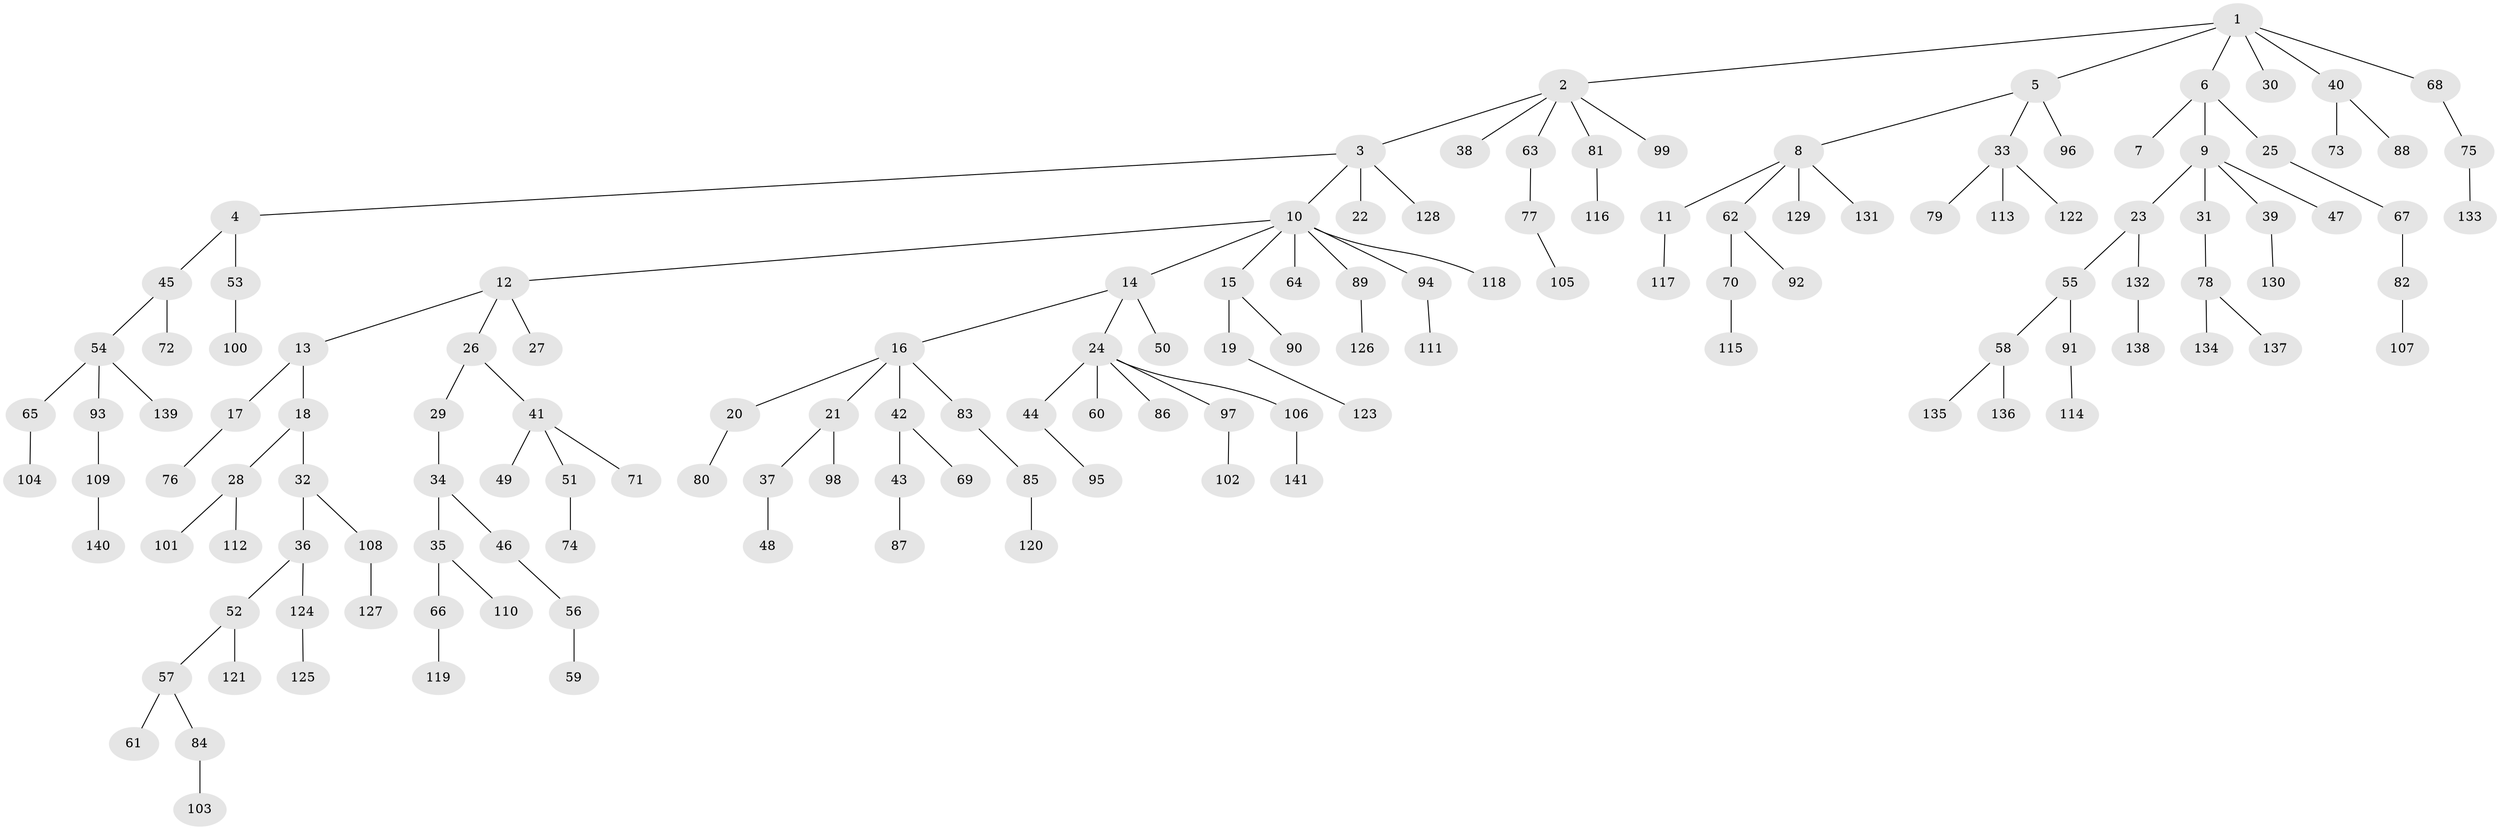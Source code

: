 // coarse degree distribution, {5: 0.05555555555555555, 6: 0.011111111111111112, 3: 0.1, 4: 0.06666666666666667, 9: 0.011111111111111112, 1: 0.5444444444444444, 2: 0.2111111111111111}
// Generated by graph-tools (version 1.1) at 2025/42/03/06/25 10:42:03]
// undirected, 141 vertices, 140 edges
graph export_dot {
graph [start="1"]
  node [color=gray90,style=filled];
  1;
  2;
  3;
  4;
  5;
  6;
  7;
  8;
  9;
  10;
  11;
  12;
  13;
  14;
  15;
  16;
  17;
  18;
  19;
  20;
  21;
  22;
  23;
  24;
  25;
  26;
  27;
  28;
  29;
  30;
  31;
  32;
  33;
  34;
  35;
  36;
  37;
  38;
  39;
  40;
  41;
  42;
  43;
  44;
  45;
  46;
  47;
  48;
  49;
  50;
  51;
  52;
  53;
  54;
  55;
  56;
  57;
  58;
  59;
  60;
  61;
  62;
  63;
  64;
  65;
  66;
  67;
  68;
  69;
  70;
  71;
  72;
  73;
  74;
  75;
  76;
  77;
  78;
  79;
  80;
  81;
  82;
  83;
  84;
  85;
  86;
  87;
  88;
  89;
  90;
  91;
  92;
  93;
  94;
  95;
  96;
  97;
  98;
  99;
  100;
  101;
  102;
  103;
  104;
  105;
  106;
  107;
  108;
  109;
  110;
  111;
  112;
  113;
  114;
  115;
  116;
  117;
  118;
  119;
  120;
  121;
  122;
  123;
  124;
  125;
  126;
  127;
  128;
  129;
  130;
  131;
  132;
  133;
  134;
  135;
  136;
  137;
  138;
  139;
  140;
  141;
  1 -- 2;
  1 -- 5;
  1 -- 6;
  1 -- 30;
  1 -- 40;
  1 -- 68;
  2 -- 3;
  2 -- 38;
  2 -- 63;
  2 -- 81;
  2 -- 99;
  3 -- 4;
  3 -- 10;
  3 -- 22;
  3 -- 128;
  4 -- 45;
  4 -- 53;
  5 -- 8;
  5 -- 33;
  5 -- 96;
  6 -- 7;
  6 -- 9;
  6 -- 25;
  8 -- 11;
  8 -- 62;
  8 -- 129;
  8 -- 131;
  9 -- 23;
  9 -- 31;
  9 -- 39;
  9 -- 47;
  10 -- 12;
  10 -- 14;
  10 -- 15;
  10 -- 64;
  10 -- 89;
  10 -- 94;
  10 -- 118;
  11 -- 117;
  12 -- 13;
  12 -- 26;
  12 -- 27;
  13 -- 17;
  13 -- 18;
  14 -- 16;
  14 -- 24;
  14 -- 50;
  15 -- 19;
  15 -- 90;
  16 -- 20;
  16 -- 21;
  16 -- 42;
  16 -- 83;
  17 -- 76;
  18 -- 28;
  18 -- 32;
  19 -- 123;
  20 -- 80;
  21 -- 37;
  21 -- 98;
  23 -- 55;
  23 -- 132;
  24 -- 44;
  24 -- 60;
  24 -- 86;
  24 -- 97;
  24 -- 106;
  25 -- 67;
  26 -- 29;
  26 -- 41;
  28 -- 101;
  28 -- 112;
  29 -- 34;
  31 -- 78;
  32 -- 36;
  32 -- 108;
  33 -- 79;
  33 -- 113;
  33 -- 122;
  34 -- 35;
  34 -- 46;
  35 -- 66;
  35 -- 110;
  36 -- 52;
  36 -- 124;
  37 -- 48;
  39 -- 130;
  40 -- 73;
  40 -- 88;
  41 -- 49;
  41 -- 51;
  41 -- 71;
  42 -- 43;
  42 -- 69;
  43 -- 87;
  44 -- 95;
  45 -- 54;
  45 -- 72;
  46 -- 56;
  51 -- 74;
  52 -- 57;
  52 -- 121;
  53 -- 100;
  54 -- 65;
  54 -- 93;
  54 -- 139;
  55 -- 58;
  55 -- 91;
  56 -- 59;
  57 -- 61;
  57 -- 84;
  58 -- 135;
  58 -- 136;
  62 -- 70;
  62 -- 92;
  63 -- 77;
  65 -- 104;
  66 -- 119;
  67 -- 82;
  68 -- 75;
  70 -- 115;
  75 -- 133;
  77 -- 105;
  78 -- 134;
  78 -- 137;
  81 -- 116;
  82 -- 107;
  83 -- 85;
  84 -- 103;
  85 -- 120;
  89 -- 126;
  91 -- 114;
  93 -- 109;
  94 -- 111;
  97 -- 102;
  106 -- 141;
  108 -- 127;
  109 -- 140;
  124 -- 125;
  132 -- 138;
}
